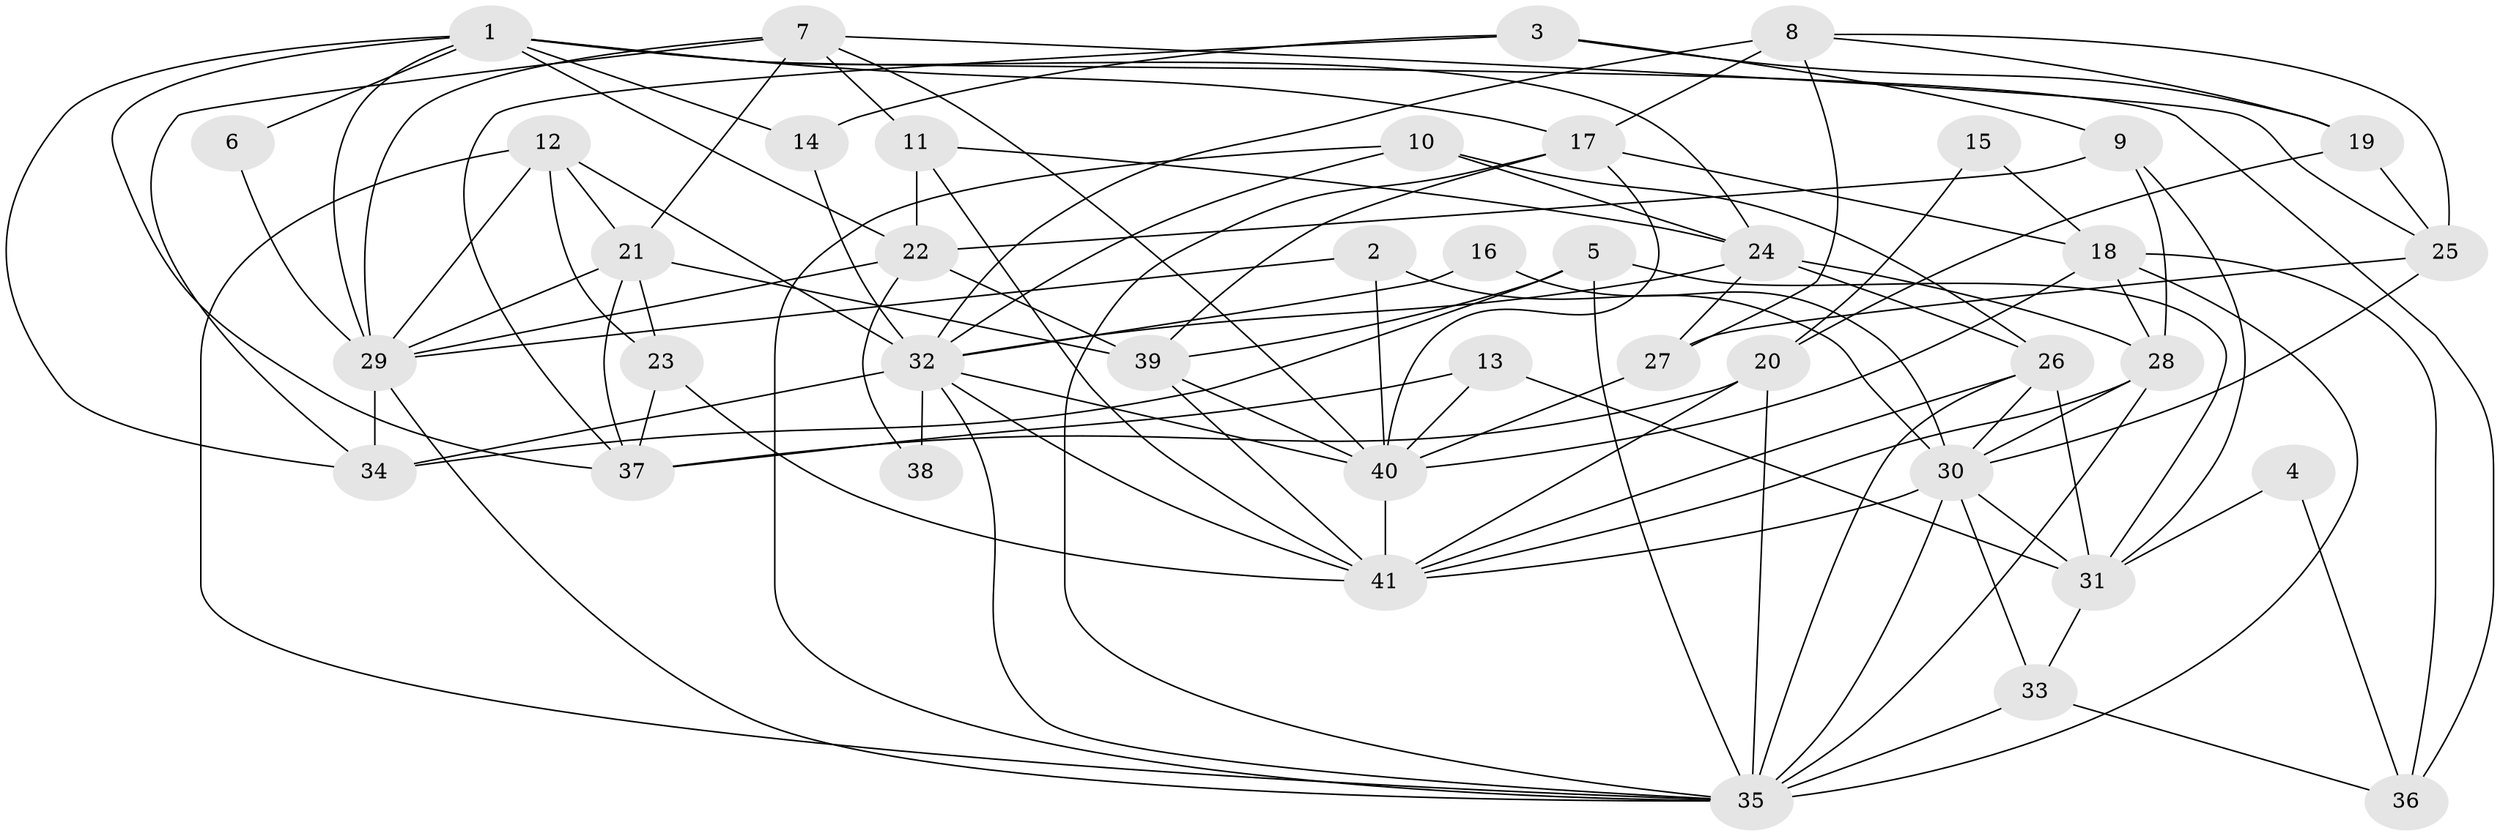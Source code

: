 // original degree distribution, {6: 0.07407407407407407, 8: 0.024691358024691357, 4: 0.3333333333333333, 5: 0.14814814814814814, 2: 0.12345679012345678, 3: 0.25925925925925924, 7: 0.037037037037037035}
// Generated by graph-tools (version 1.1) at 2025/50/03/09/25 03:50:10]
// undirected, 41 vertices, 110 edges
graph export_dot {
graph [start="1"]
  node [color=gray90,style=filled];
  1;
  2;
  3;
  4;
  5;
  6;
  7;
  8;
  9;
  10;
  11;
  12;
  13;
  14;
  15;
  16;
  17;
  18;
  19;
  20;
  21;
  22;
  23;
  24;
  25;
  26;
  27;
  28;
  29;
  30;
  31;
  32;
  33;
  34;
  35;
  36;
  37;
  38;
  39;
  40;
  41;
  1 -- 6 [weight=2.0];
  1 -- 14 [weight=1.0];
  1 -- 17 [weight=1.0];
  1 -- 22 [weight=1.0];
  1 -- 24 [weight=1.0];
  1 -- 29 [weight=1.0];
  1 -- 34 [weight=1.0];
  1 -- 36 [weight=1.0];
  1 -- 37 [weight=1.0];
  2 -- 29 [weight=1.0];
  2 -- 30 [weight=1.0];
  2 -- 40 [weight=1.0];
  3 -- 9 [weight=1.0];
  3 -- 14 [weight=1.0];
  3 -- 19 [weight=1.0];
  3 -- 37 [weight=1.0];
  4 -- 31 [weight=1.0];
  4 -- 36 [weight=1.0];
  5 -- 31 [weight=1.0];
  5 -- 34 [weight=1.0];
  5 -- 35 [weight=1.0];
  5 -- 39 [weight=1.0];
  6 -- 29 [weight=1.0];
  7 -- 11 [weight=1.0];
  7 -- 21 [weight=1.0];
  7 -- 25 [weight=1.0];
  7 -- 29 [weight=1.0];
  7 -- 34 [weight=1.0];
  7 -- 40 [weight=1.0];
  8 -- 17 [weight=1.0];
  8 -- 19 [weight=1.0];
  8 -- 25 [weight=1.0];
  8 -- 27 [weight=1.0];
  8 -- 32 [weight=2.0];
  9 -- 22 [weight=1.0];
  9 -- 28 [weight=1.0];
  9 -- 31 [weight=1.0];
  10 -- 24 [weight=1.0];
  10 -- 26 [weight=1.0];
  10 -- 32 [weight=1.0];
  10 -- 35 [weight=1.0];
  11 -- 22 [weight=1.0];
  11 -- 24 [weight=1.0];
  11 -- 41 [weight=1.0];
  12 -- 21 [weight=1.0];
  12 -- 23 [weight=1.0];
  12 -- 29 [weight=1.0];
  12 -- 32 [weight=1.0];
  12 -- 35 [weight=1.0];
  13 -- 31 [weight=1.0];
  13 -- 37 [weight=1.0];
  13 -- 40 [weight=1.0];
  14 -- 32 [weight=1.0];
  15 -- 18 [weight=1.0];
  15 -- 20 [weight=1.0];
  16 -- 30 [weight=1.0];
  16 -- 32 [weight=1.0];
  17 -- 18 [weight=1.0];
  17 -- 35 [weight=1.0];
  17 -- 39 [weight=1.0];
  17 -- 40 [weight=1.0];
  18 -- 28 [weight=1.0];
  18 -- 35 [weight=2.0];
  18 -- 36 [weight=1.0];
  18 -- 40 [weight=1.0];
  19 -- 20 [weight=1.0];
  19 -- 25 [weight=1.0];
  20 -- 35 [weight=1.0];
  20 -- 37 [weight=1.0];
  20 -- 41 [weight=1.0];
  21 -- 23 [weight=1.0];
  21 -- 29 [weight=1.0];
  21 -- 37 [weight=1.0];
  21 -- 39 [weight=1.0];
  22 -- 29 [weight=1.0];
  22 -- 38 [weight=1.0];
  22 -- 39 [weight=1.0];
  23 -- 37 [weight=1.0];
  23 -- 41 [weight=1.0];
  24 -- 26 [weight=1.0];
  24 -- 27 [weight=1.0];
  24 -- 28 [weight=1.0];
  24 -- 32 [weight=2.0];
  25 -- 27 [weight=1.0];
  25 -- 30 [weight=1.0];
  26 -- 30 [weight=1.0];
  26 -- 31 [weight=2.0];
  26 -- 35 [weight=1.0];
  26 -- 41 [weight=1.0];
  27 -- 40 [weight=1.0];
  28 -- 30 [weight=1.0];
  28 -- 35 [weight=1.0];
  28 -- 41 [weight=1.0];
  29 -- 34 [weight=1.0];
  29 -- 35 [weight=1.0];
  30 -- 31 [weight=2.0];
  30 -- 33 [weight=2.0];
  30 -- 35 [weight=1.0];
  30 -- 41 [weight=1.0];
  31 -- 33 [weight=1.0];
  32 -- 34 [weight=1.0];
  32 -- 35 [weight=1.0];
  32 -- 38 [weight=1.0];
  32 -- 40 [weight=1.0];
  32 -- 41 [weight=1.0];
  33 -- 35 [weight=1.0];
  33 -- 36 [weight=1.0];
  39 -- 40 [weight=1.0];
  39 -- 41 [weight=1.0];
  40 -- 41 [weight=1.0];
}
